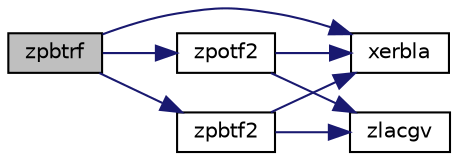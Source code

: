 digraph "zpbtrf"
{
 // LATEX_PDF_SIZE
  edge [fontname="Helvetica",fontsize="10",labelfontname="Helvetica",labelfontsize="10"];
  node [fontname="Helvetica",fontsize="10",shape=record];
  rankdir="LR";
  Node1 [label="zpbtrf",height=0.2,width=0.4,color="black", fillcolor="grey75", style="filled", fontcolor="black",tooltip="ZPBTRF"];
  Node1 -> Node2 [color="midnightblue",fontsize="10",style="solid",fontname="Helvetica"];
  Node2 [label="xerbla",height=0.2,width=0.4,color="black", fillcolor="white", style="filled",URL="$xerbla_8f.html#a377ee61015baf8dea7770b3a404b1c07",tooltip="XERBLA"];
  Node1 -> Node3 [color="midnightblue",fontsize="10",style="solid",fontname="Helvetica"];
  Node3 [label="zpbtf2",height=0.2,width=0.4,color="black", fillcolor="white", style="filled",URL="$zpbtf2_8f.html#a25bc41776aa8fe1bd53dcc697fc3c6b9",tooltip="ZPBTF2 computes the Cholesky factorization of a symmetric/Hermitian positive definite band matrix (un..."];
  Node3 -> Node2 [color="midnightblue",fontsize="10",style="solid",fontname="Helvetica"];
  Node3 -> Node4 [color="midnightblue",fontsize="10",style="solid",fontname="Helvetica"];
  Node4 [label="zlacgv",height=0.2,width=0.4,color="black", fillcolor="white", style="filled",URL="$zlacgv_8f.html#ad2595ab7c6b89e1ff2e9d05542431719",tooltip="ZLACGV conjugates a complex vector."];
  Node1 -> Node5 [color="midnightblue",fontsize="10",style="solid",fontname="Helvetica"];
  Node5 [label="zpotf2",height=0.2,width=0.4,color="black", fillcolor="white", style="filled",URL="$zpotf2_8f.html#a27ae2a5d8051eeba55cdbf16a6fffd4c",tooltip="ZPOTF2 computes the Cholesky factorization of a symmetric/Hermitian positive definite matrix (unblock..."];
  Node5 -> Node2 [color="midnightblue",fontsize="10",style="solid",fontname="Helvetica"];
  Node5 -> Node4 [color="midnightblue",fontsize="10",style="solid",fontname="Helvetica"];
}
